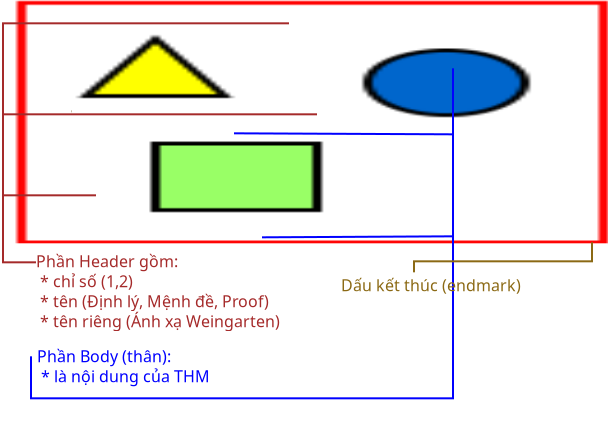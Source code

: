 <?xml version="1.0" encoding="UTF-8"?>
<dia:diagram xmlns:dia="http://www.lysator.liu.se/~alla/dia/">
  <dia:layer name="Background" visible="true">
    <dia:object type="Standard - Image" version="0" id="O0">
      <dia:attribute name="obj_pos">
        <dia:point val="-2.9,0.9"/>
      </dia:attribute>
      <dia:attribute name="obj_bb">
        <dia:rectangle val="-2.95,0.85;26.703,13.116"/>
      </dia:attribute>
      <dia:attribute name="elem_corner">
        <dia:point val="-2.9,0.9"/>
      </dia:attribute>
      <dia:attribute name="elem_width">
        <dia:real val="29.553"/>
      </dia:attribute>
      <dia:attribute name="elem_height">
        <dia:real val="12.166"/>
      </dia:attribute>
      <dia:attribute name="border_color">
        <dia:color val="#cbbfa9"/>
      </dia:attribute>
      <dia:attribute name="draw_border">
        <dia:boolean val="false"/>
      </dia:attribute>
      <dia:attribute name="keep_aspect">
        <dia:boolean val="true"/>
      </dia:attribute>
      <dia:attribute name="file">
        <dia:string>#/home/users/kyanh/i/ss/ntheorem-eg-vn.png#</dia:string>
      </dia:attribute>
    </dia:object>
    <dia:object type="Standard - Box" version="0" id="O1">
      <dia:attribute name="obj_pos">
        <dia:point val="-2.95,13.066"/>
      </dia:attribute>
      <dia:attribute name="obj_bb">
        <dia:rectangle val="-3,13.016;26.65,21.966"/>
      </dia:attribute>
      <dia:attribute name="elem_corner">
        <dia:point val="-2.95,13.066"/>
      </dia:attribute>
      <dia:attribute name="elem_width">
        <dia:real val="29.55"/>
      </dia:attribute>
      <dia:attribute name="elem_height">
        <dia:real val="8.85"/>
      </dia:attribute>
      <dia:attribute name="border_color">
        <dia:color val="#ffffff"/>
      </dia:attribute>
      <dia:attribute name="show_background">
        <dia:boolean val="true"/>
      </dia:attribute>
    </dia:object>
    <dia:object type="Standard - PolyLine" version="0" id="O2">
      <dia:attribute name="obj_pos">
        <dia:point val="-0.197,6.416"/>
      </dia:attribute>
      <dia:attribute name="obj_bb">
        <dia:rectangle val="-0.247,6.366;-0.097,6.466"/>
      </dia:attribute>
      <dia:attribute name="poly_points">
        <dia:point val="-0.197,6.416"/>
        <dia:point val="-0.147,6.416"/>
      </dia:attribute>
      <dia:attribute name="line_color">
        <dia:color val="#cbbfa9"/>
      </dia:attribute>
    </dia:object>
    <dia:object type="Standard - ZigZagLine" version="0" id="O3">
      <dia:attribute name="obj_pos">
        <dia:point val="10.703,2.016"/>
      </dia:attribute>
      <dia:attribute name="obj_bb">
        <dia:rectangle val="-3.647,1.966;10.753,14.016"/>
      </dia:attribute>
      <dia:attribute name="orth_points">
        <dia:point val="10.703,2.016"/>
        <dia:point val="-3.597,2.016"/>
        <dia:point val="-3.597,13.966"/>
        <dia:point val="-1.947,13.966"/>
      </dia:attribute>
      <dia:attribute name="orth_orient">
        <dia:enum val="0"/>
        <dia:enum val="1"/>
        <dia:enum val="0"/>
      </dia:attribute>
      <dia:attribute name="autorouting">
        <dia:boolean val="false"/>
      </dia:attribute>
      <dia:attribute name="line_color">
        <dia:color val="#a52a2a"/>
      </dia:attribute>
    </dia:object>
    <dia:object type="Standard - Line" version="0" id="O4">
      <dia:attribute name="obj_pos">
        <dia:point val="12.103,6.566"/>
      </dia:attribute>
      <dia:attribute name="obj_bb">
        <dia:rectangle val="-3.697,6.516;12.153,6.616"/>
      </dia:attribute>
      <dia:attribute name="conn_endpoints">
        <dia:point val="12.103,6.566"/>
        <dia:point val="-3.647,6.566"/>
      </dia:attribute>
      <dia:attribute name="numcp">
        <dia:int val="1"/>
      </dia:attribute>
      <dia:attribute name="line_color">
        <dia:color val="#a52a2a"/>
      </dia:attribute>
    </dia:object>
    <dia:object type="Standard - Line" version="0" id="O5">
      <dia:attribute name="obj_pos">
        <dia:point val="-3.547,10.616"/>
      </dia:attribute>
      <dia:attribute name="obj_bb">
        <dia:rectangle val="-3.597,10.566;1.103,10.666"/>
      </dia:attribute>
      <dia:attribute name="conn_endpoints">
        <dia:point val="-3.547,10.616"/>
        <dia:point val="1.053,10.616"/>
      </dia:attribute>
      <dia:attribute name="numcp">
        <dia:int val="1"/>
      </dia:attribute>
      <dia:attribute name="line_color">
        <dia:color val="#a52a2a"/>
      </dia:attribute>
    </dia:object>
    <dia:object type="Standard - ZigZagLine" version="0" id="O6">
      <dia:attribute name="obj_pos">
        <dia:point val="18.903,4.266"/>
      </dia:attribute>
      <dia:attribute name="obj_bb">
        <dia:rectangle val="-2.247,4.216;18.953,20.816"/>
      </dia:attribute>
      <dia:attribute name="orth_points">
        <dia:point val="18.903,4.266"/>
        <dia:point val="18.903,20.766"/>
        <dia:point val="-2.197,20.766"/>
        <dia:point val="-2.197,18.666"/>
      </dia:attribute>
      <dia:attribute name="orth_orient">
        <dia:enum val="1"/>
        <dia:enum val="0"/>
        <dia:enum val="1"/>
      </dia:attribute>
      <dia:attribute name="autorouting">
        <dia:boolean val="false"/>
      </dia:attribute>
      <dia:attribute name="line_color">
        <dia:color val="#0000ff"/>
      </dia:attribute>
    </dia:object>
    <dia:object type="Standard - Line" version="0" id="O7">
      <dia:attribute name="obj_pos">
        <dia:point val="7.953,7.516"/>
      </dia:attribute>
      <dia:attribute name="obj_bb">
        <dia:rectangle val="7.903,7.466;18.953,7.617"/>
      </dia:attribute>
      <dia:attribute name="conn_endpoints">
        <dia:point val="7.953,7.516"/>
        <dia:point val="18.903,7.566"/>
      </dia:attribute>
      <dia:attribute name="numcp">
        <dia:int val="1"/>
      </dia:attribute>
      <dia:attribute name="line_color">
        <dia:color val="#0000ff"/>
      </dia:attribute>
    </dia:object>
    <dia:object type="Standard - Line" version="0" id="O8">
      <dia:attribute name="obj_pos">
        <dia:point val="9.353,12.716"/>
      </dia:attribute>
      <dia:attribute name="obj_bb">
        <dia:rectangle val="9.303,12.616;18.953,12.767"/>
      </dia:attribute>
      <dia:attribute name="conn_endpoints">
        <dia:point val="9.353,12.716"/>
        <dia:point val="18.903,12.666"/>
      </dia:attribute>
      <dia:attribute name="numcp">
        <dia:int val="1"/>
      </dia:attribute>
      <dia:attribute name="line_color">
        <dia:color val="#0000ff"/>
      </dia:attribute>
    </dia:object>
    <dia:object type="Standard - ZigZagLine" version="0" id="O9">
      <dia:attribute name="obj_pos">
        <dia:point val="25.853,12.966"/>
      </dia:attribute>
      <dia:attribute name="obj_bb">
        <dia:rectangle val="16.903,12.916;25.903,14.516"/>
      </dia:attribute>
      <dia:attribute name="orth_points">
        <dia:point val="25.853,12.966"/>
        <dia:point val="25.853,13.916"/>
        <dia:point val="16.953,13.916"/>
        <dia:point val="16.953,14.466"/>
      </dia:attribute>
      <dia:attribute name="orth_orient">
        <dia:enum val="1"/>
        <dia:enum val="0"/>
        <dia:enum val="1"/>
      </dia:attribute>
      <dia:attribute name="autorouting">
        <dia:boolean val="false"/>
      </dia:attribute>
      <dia:attribute name="line_color">
        <dia:color val="#8b6914"/>
      </dia:attribute>
    </dia:object>
    <dia:object type="Standard - Text" version="0" id="O10">
      <dia:attribute name="obj_pos">
        <dia:point val="-1.947,14.216"/>
      </dia:attribute>
      <dia:attribute name="obj_bb">
        <dia:rectangle val="-1.947,13.443;9.677,17.714"/>
      </dia:attribute>
      <dia:attribute name="text">
        <dia:composite type="text">
          <dia:attribute name="string">
            <dia:string>#Phần Header gồm:
 * chỉ số (1,2)
 * tên (Định lý, Mệnh đề, Proof)
 * tên riêng (Ánh xạ Weingarten)#</dia:string>
          </dia:attribute>
          <dia:attribute name="font">
            <dia:font family="sans" style="0" name="Helvetica"/>
          </dia:attribute>
          <dia:attribute name="height">
            <dia:real val="1"/>
          </dia:attribute>
          <dia:attribute name="pos">
            <dia:point val="-1.947,14.216"/>
          </dia:attribute>
          <dia:attribute name="color">
            <dia:color val="#a52a2a"/>
          </dia:attribute>
          <dia:attribute name="alignment">
            <dia:enum val="0"/>
          </dia:attribute>
        </dia:composite>
      </dia:attribute>
    </dia:object>
    <dia:object type="Standard - Text" version="0" id="O11">
      <dia:attribute name="obj_pos">
        <dia:point val="-1.897,18.966"/>
      </dia:attribute>
      <dia:attribute name="obj_bb">
        <dia:rectangle val="-1.897,18.193;6.227,20.464"/>
      </dia:attribute>
      <dia:attribute name="text">
        <dia:composite type="text">
          <dia:attribute name="string">
            <dia:string>#Phần Body (thân):
 * là nội dung của THM#</dia:string>
          </dia:attribute>
          <dia:attribute name="font">
            <dia:font family="sans" style="0" name="Helvetica"/>
          </dia:attribute>
          <dia:attribute name="height">
            <dia:real val="1"/>
          </dia:attribute>
          <dia:attribute name="pos">
            <dia:point val="-1.897,18.966"/>
          </dia:attribute>
          <dia:attribute name="color">
            <dia:color val="#0000ff"/>
          </dia:attribute>
          <dia:attribute name="alignment">
            <dia:enum val="0"/>
          </dia:attribute>
        </dia:composite>
      </dia:attribute>
    </dia:object>
    <dia:object type="Standard - Text" version="0" id="O12">
      <dia:attribute name="obj_pos">
        <dia:point val="13.303,15.416"/>
      </dia:attribute>
      <dia:attribute name="obj_bb">
        <dia:rectangle val="13.303,14.643;21.777,15.914"/>
      </dia:attribute>
      <dia:attribute name="text">
        <dia:composite type="text">
          <dia:attribute name="string">
            <dia:string>#Dấu kết thúc (endmark)#</dia:string>
          </dia:attribute>
          <dia:attribute name="font">
            <dia:font family="sans" style="0" name="Helvetica"/>
          </dia:attribute>
          <dia:attribute name="height">
            <dia:real val="1"/>
          </dia:attribute>
          <dia:attribute name="pos">
            <dia:point val="13.303,15.416"/>
          </dia:attribute>
          <dia:attribute name="color">
            <dia:color val="#8b6914"/>
          </dia:attribute>
          <dia:attribute name="alignment">
            <dia:enum val="0"/>
          </dia:attribute>
        </dia:composite>
      </dia:attribute>
    </dia:object>
  </dia:layer>
</dia:diagram>
